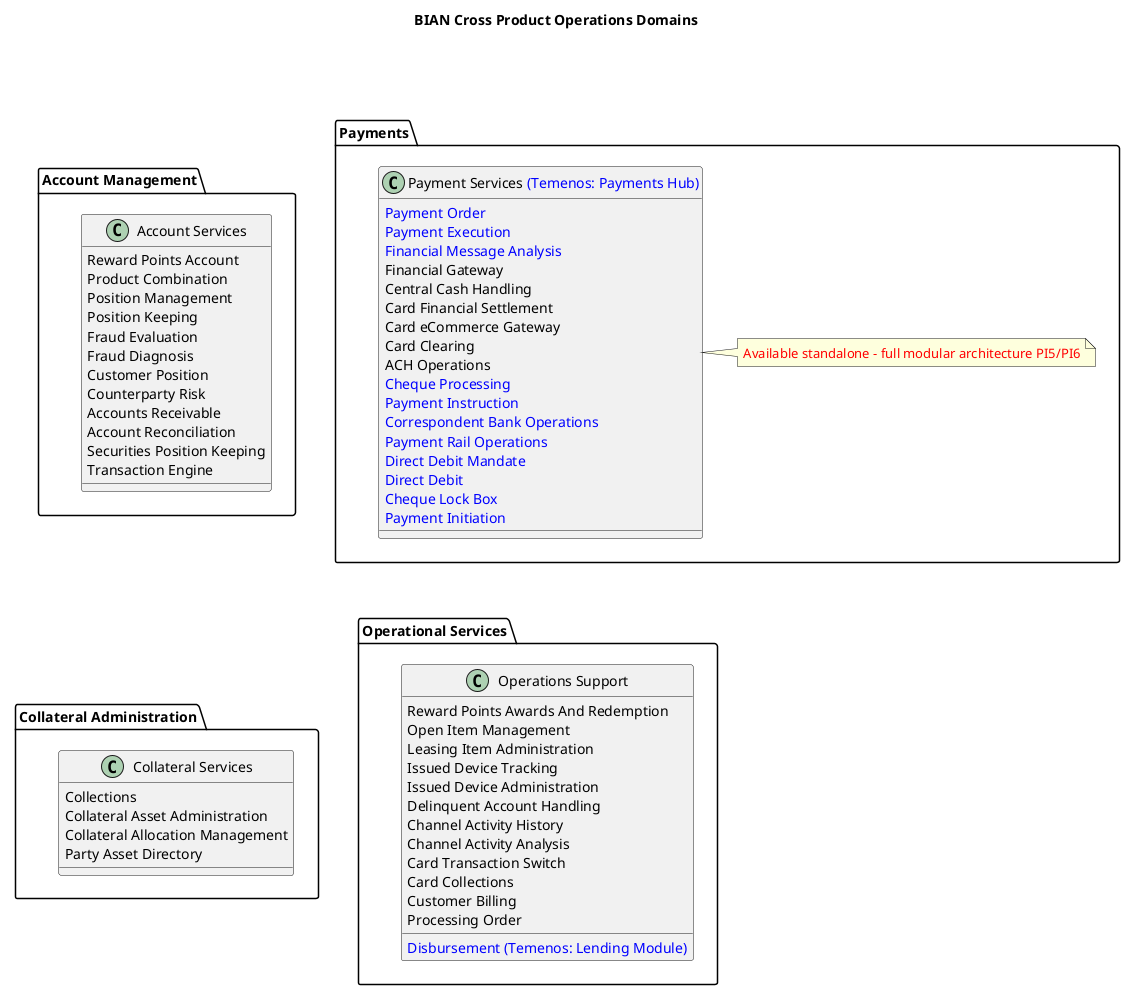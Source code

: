 @startuml BIAN Cross Product Operations

title BIAN Cross Product Operations Domains

!define LAYOUT top to bottom direction

' Row 1
together {
  package "Payments" as PAYMENTS {
    class "Payment Services <color:#0000FF>(Temenos: Payments Hub)</color>" as PAY {
      <color:#0000FF>Payment Order</color>
      <color:#0000FF>Payment Execution</color>
      <color:#0000FF>Financial Message Analysis</color>
      Financial Gateway
      Central Cash Handling
      Card Financial Settlement
      Card eCommerce Gateway
      Card Clearing
      ACH Operations
      <color:#0000FF>Cheque Processing</color>
      <color:#0000FF>Payment Instruction</color>
      <color:#0000FF>Correspondent Bank Operations</color>
      <color:#0000FF>Payment Rail Operations</color>
      <color:#0000FF>Direct Debit Mandate</color>
      <color:#0000FF>Direct Debit</color>
      <color:#0000FF>Cheque Lock Box</color>
      <color:#0000FF>Payment Initiation</color>
    }
    note right of PAY : <color:#FF0000>Available standalone - full modular architecture PI5/PI6</color>
  }

  package "Account Management" as ACCT_MGMT {
    class "Account Services" as ACCT {
      Reward Points Account
      Product Combination
      Position Management
      Position Keeping
      Fraud Evaluation
      Fraud Diagnosis
      Customer Position
      Counterparty Risk
      Accounts Receivable
      Account Reconciliation
      Securities Position Keeping
      Transaction Engine
    }
  }
}

' Row 2
together {
  package "Operational Services" as OPS_SVC {
    class "Operations Support" as OPS {
      Reward Points Awards And Redemption
      Open Item Management
      Leasing Item Administration
      Issued Device Tracking
      Issued Device Administration
      <color:#0000FF>Disbursement (Temenos: Lending Module)</color>
      Delinquent Account Handling
      Channel Activity History
      Channel Activity Analysis
      Card Transaction Switch
      Card Collections
      Customer Billing
      Processing Order
    }
  }

  package "Collateral Administration" as COLLATERAL {
    class "Collateral Services" as COL {
      Collections
      Collateral Asset Administration
      Collateral Allocation Management
      Party Asset Directory
    }
  }
}

' Layout positioning
PAYMENTS -[hidden]right- ACCT_MGMT
OPS_SVC -[hidden]right- COLLATERAL
PAYMENTS -[hidden]down- OPS_SVC
ACCT_MGMT -[hidden]down- COLLATERAL

@enduml